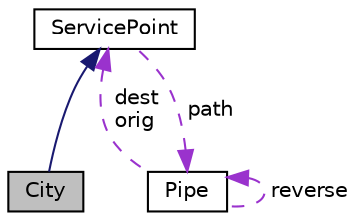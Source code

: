 digraph "City"
{
 // LATEX_PDF_SIZE
  edge [fontname="Helvetica",fontsize="10",labelfontname="Helvetica",labelfontsize="10"];
  node [fontname="Helvetica",fontsize="10",shape=record];
  Node1 [label="City",height=0.2,width=0.4,color="black", fillcolor="grey75", style="filled", fontcolor="black",tooltip="Service Point class definition."];
  Node2 -> Node1 [dir="back",color="midnightblue",fontsize="10",style="solid",fontname="Helvetica"];
  Node2 [label="ServicePoint",height=0.2,width=0.4,color="black", fillcolor="white", style="filled",URL="$classServicePoint.html",tooltip="Service Point class definition."];
  Node3 -> Node2 [dir="back",color="darkorchid3",fontsize="10",style="dashed",label=" path" ,fontname="Helvetica"];
  Node3 [label="Pipe",height=0.2,width=0.4,color="black", fillcolor="white", style="filled",URL="$classPipe.html",tooltip="Pipe Class definition."];
  Node2 -> Node3 [dir="back",color="darkorchid3",fontsize="10",style="dashed",label=" dest\norig" ,fontname="Helvetica"];
  Node3 -> Node3 [dir="back",color="darkorchid3",fontsize="10",style="dashed",label=" reverse" ,fontname="Helvetica"];
}
